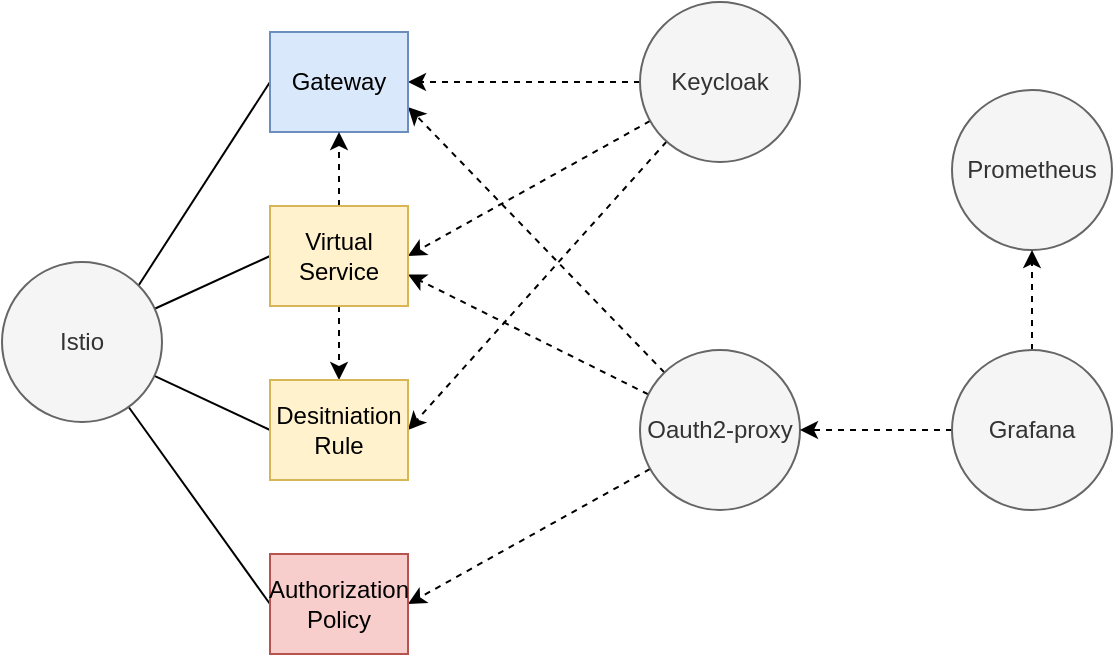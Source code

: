 <mxfile version="12.6.5" type="device"><diagram id="7SIA_K7vwPgIxg7pt-he" name="Page-1"><mxGraphModel dx="621" dy="552" grid="0" gridSize="10" guides="1" tooltips="1" connect="1" arrows="1" fold="1" page="1" pageScale="1" pageWidth="850" pageHeight="1100" math="0" shadow="0"><root><mxCell id="0"/><mxCell id="1" parent="0"/><mxCell id="fVj8h5qEFpCwDoj5XKBL-5" style="rounded=0;orthogonalLoop=1;jettySize=auto;html=1;entryX=0;entryY=0.5;entryDx=0;entryDy=0;exitX=1;exitY=0;exitDx=0;exitDy=0;endArrow=none;endFill=0;" edge="1" parent="1" source="fVj8h5qEFpCwDoj5XKBL-1" target="fVj8h5qEFpCwDoj5XKBL-4"><mxGeometry relative="1" as="geometry"/></mxCell><mxCell id="fVj8h5qEFpCwDoj5XKBL-8" style="edgeStyle=none;rounded=0;orthogonalLoop=1;jettySize=auto;html=1;entryX=0;entryY=0.5;entryDx=0;entryDy=0;endArrow=none;endFill=0;" edge="1" parent="1" source="fVj8h5qEFpCwDoj5XKBL-1" target="fVj8h5qEFpCwDoj5XKBL-6"><mxGeometry relative="1" as="geometry"/></mxCell><mxCell id="fVj8h5qEFpCwDoj5XKBL-9" style="edgeStyle=none;rounded=0;orthogonalLoop=1;jettySize=auto;html=1;entryX=0;entryY=0.5;entryDx=0;entryDy=0;endArrow=none;endFill=0;" edge="1" parent="1" source="fVj8h5qEFpCwDoj5XKBL-1" target="fVj8h5qEFpCwDoj5XKBL-7"><mxGeometry relative="1" as="geometry"/></mxCell><mxCell id="fVj8h5qEFpCwDoj5XKBL-22" style="edgeStyle=none;rounded=0;orthogonalLoop=1;jettySize=auto;html=1;entryX=0;entryY=0.5;entryDx=0;entryDy=0;endArrow=none;endFill=0;" edge="1" parent="1" source="fVj8h5qEFpCwDoj5XKBL-1" target="fVj8h5qEFpCwDoj5XKBL-21"><mxGeometry relative="1" as="geometry"/></mxCell><mxCell id="fVj8h5qEFpCwDoj5XKBL-1" value="Istio" style="ellipse;whiteSpace=wrap;html=1;aspect=fixed;fillColor=#f5f5f5;strokeColor=#666666;fontColor=#333333;" vertex="1" parent="1"><mxGeometry x="24" y="208" width="80" height="80" as="geometry"/></mxCell><mxCell id="fVj8h5qEFpCwDoj5XKBL-13" style="edgeStyle=none;rounded=0;orthogonalLoop=1;jettySize=auto;html=1;entryX=1;entryY=0.686;entryDx=0;entryDy=0;entryPerimeter=0;dashed=1;endArrow=classic;endFill=1;" edge="1" parent="1" source="fVj8h5qEFpCwDoj5XKBL-2" target="fVj8h5qEFpCwDoj5XKBL-6"><mxGeometry relative="1" as="geometry"/></mxCell><mxCell id="fVj8h5qEFpCwDoj5XKBL-14" style="edgeStyle=none;rounded=0;orthogonalLoop=1;jettySize=auto;html=1;entryX=1;entryY=0.75;entryDx=0;entryDy=0;dashed=1;endArrow=classic;endFill=1;" edge="1" parent="1" source="fVj8h5qEFpCwDoj5XKBL-2" target="fVj8h5qEFpCwDoj5XKBL-4"><mxGeometry relative="1" as="geometry"/></mxCell><mxCell id="fVj8h5qEFpCwDoj5XKBL-23" style="edgeStyle=none;rounded=0;orthogonalLoop=1;jettySize=auto;html=1;entryX=1;entryY=0.5;entryDx=0;entryDy=0;endArrow=classic;endFill=1;dashed=1;" edge="1" parent="1" source="fVj8h5qEFpCwDoj5XKBL-2" target="fVj8h5qEFpCwDoj5XKBL-21"><mxGeometry relative="1" as="geometry"/></mxCell><mxCell id="fVj8h5qEFpCwDoj5XKBL-2" value="Oauth2-proxy" style="ellipse;whiteSpace=wrap;html=1;aspect=fixed;fillColor=#f5f5f5;strokeColor=#666666;fontColor=#333333;" vertex="1" parent="1"><mxGeometry x="343" y="252" width="80" height="80" as="geometry"/></mxCell><mxCell id="fVj8h5qEFpCwDoj5XKBL-10" style="edgeStyle=none;rounded=0;orthogonalLoop=1;jettySize=auto;html=1;dashed=1;endArrow=classic;endFill=1;" edge="1" parent="1" source="fVj8h5qEFpCwDoj5XKBL-3" target="fVj8h5qEFpCwDoj5XKBL-4"><mxGeometry relative="1" as="geometry"/></mxCell><mxCell id="fVj8h5qEFpCwDoj5XKBL-11" style="edgeStyle=none;rounded=0;orthogonalLoop=1;jettySize=auto;html=1;entryX=1;entryY=0.5;entryDx=0;entryDy=0;dashed=1;endArrow=classic;endFill=1;" edge="1" parent="1" source="fVj8h5qEFpCwDoj5XKBL-3" target="fVj8h5qEFpCwDoj5XKBL-6"><mxGeometry relative="1" as="geometry"/></mxCell><mxCell id="fVj8h5qEFpCwDoj5XKBL-12" style="edgeStyle=none;rounded=0;orthogonalLoop=1;jettySize=auto;html=1;entryX=1;entryY=0.5;entryDx=0;entryDy=0;dashed=1;endArrow=classic;endFill=1;" edge="1" parent="1" source="fVj8h5qEFpCwDoj5XKBL-3" target="fVj8h5qEFpCwDoj5XKBL-7"><mxGeometry relative="1" as="geometry"/></mxCell><mxCell id="fVj8h5qEFpCwDoj5XKBL-3" value="Keycloak" style="ellipse;whiteSpace=wrap;html=1;aspect=fixed;fillColor=#f5f5f5;strokeColor=#666666;fontColor=#333333;" vertex="1" parent="1"><mxGeometry x="343" y="78" width="80" height="80" as="geometry"/></mxCell><mxCell id="fVj8h5qEFpCwDoj5XKBL-4" value="Gateway" style="rounded=0;whiteSpace=wrap;html=1;fillColor=#dae8fc;strokeColor=#6c8ebf;" vertex="1" parent="1"><mxGeometry x="158" y="93" width="69" height="50" as="geometry"/></mxCell><mxCell id="fVj8h5qEFpCwDoj5XKBL-15" style="edgeStyle=none;rounded=0;orthogonalLoop=1;jettySize=auto;html=1;endArrow=classic;endFill=1;dashed=1;" edge="1" parent="1" source="fVj8h5qEFpCwDoj5XKBL-6" target="fVj8h5qEFpCwDoj5XKBL-4"><mxGeometry relative="1" as="geometry"/></mxCell><mxCell id="fVj8h5qEFpCwDoj5XKBL-16" style="edgeStyle=none;rounded=0;orthogonalLoop=1;jettySize=auto;html=1;endArrow=classic;endFill=1;dashed=1;" edge="1" parent="1" source="fVj8h5qEFpCwDoj5XKBL-6" target="fVj8h5qEFpCwDoj5XKBL-7"><mxGeometry relative="1" as="geometry"/></mxCell><mxCell id="fVj8h5qEFpCwDoj5XKBL-6" value="Virtual&lt;br&gt;Service" style="rounded=0;whiteSpace=wrap;html=1;fillColor=#fff2cc;strokeColor=#d6b656;" vertex="1" parent="1"><mxGeometry x="158" y="180" width="69" height="50" as="geometry"/></mxCell><mxCell id="fVj8h5qEFpCwDoj5XKBL-7" value="Desitniation&lt;br&gt;Rule" style="rounded=0;whiteSpace=wrap;html=1;fillColor=#fff2cc;strokeColor=#d6b656;" vertex="1" parent="1"><mxGeometry x="158" y="267" width="69" height="50" as="geometry"/></mxCell><mxCell id="fVj8h5qEFpCwDoj5XKBL-17" value="Prometheus" style="ellipse;whiteSpace=wrap;html=1;aspect=fixed;fillColor=#f5f5f5;strokeColor=#666666;fontColor=#333333;" vertex="1" parent="1"><mxGeometry x="499" y="122" width="80" height="80" as="geometry"/></mxCell><mxCell id="fVj8h5qEFpCwDoj5XKBL-19" style="edgeStyle=none;rounded=0;orthogonalLoop=1;jettySize=auto;html=1;entryX=0.5;entryY=1;entryDx=0;entryDy=0;endArrow=classic;endFill=1;dashed=1;" edge="1" parent="1" source="fVj8h5qEFpCwDoj5XKBL-18" target="fVj8h5qEFpCwDoj5XKBL-17"><mxGeometry relative="1" as="geometry"/></mxCell><mxCell id="fVj8h5qEFpCwDoj5XKBL-20" style="edgeStyle=none;rounded=0;orthogonalLoop=1;jettySize=auto;html=1;entryX=1;entryY=0.5;entryDx=0;entryDy=0;endArrow=classic;endFill=1;dashed=1;" edge="1" parent="1" source="fVj8h5qEFpCwDoj5XKBL-18" target="fVj8h5qEFpCwDoj5XKBL-2"><mxGeometry relative="1" as="geometry"/></mxCell><mxCell id="fVj8h5qEFpCwDoj5XKBL-18" value="Grafana" style="ellipse;whiteSpace=wrap;html=1;aspect=fixed;fillColor=#f5f5f5;strokeColor=#666666;fontColor=#333333;" vertex="1" parent="1"><mxGeometry x="499" y="252" width="80" height="80" as="geometry"/></mxCell><mxCell id="fVj8h5qEFpCwDoj5XKBL-21" value="Authorization&lt;br&gt;Policy" style="rounded=0;whiteSpace=wrap;html=1;fillColor=#f8cecc;strokeColor=#b85450;" vertex="1" parent="1"><mxGeometry x="158" y="354" width="69" height="50" as="geometry"/></mxCell></root></mxGraphModel></diagram></mxfile>